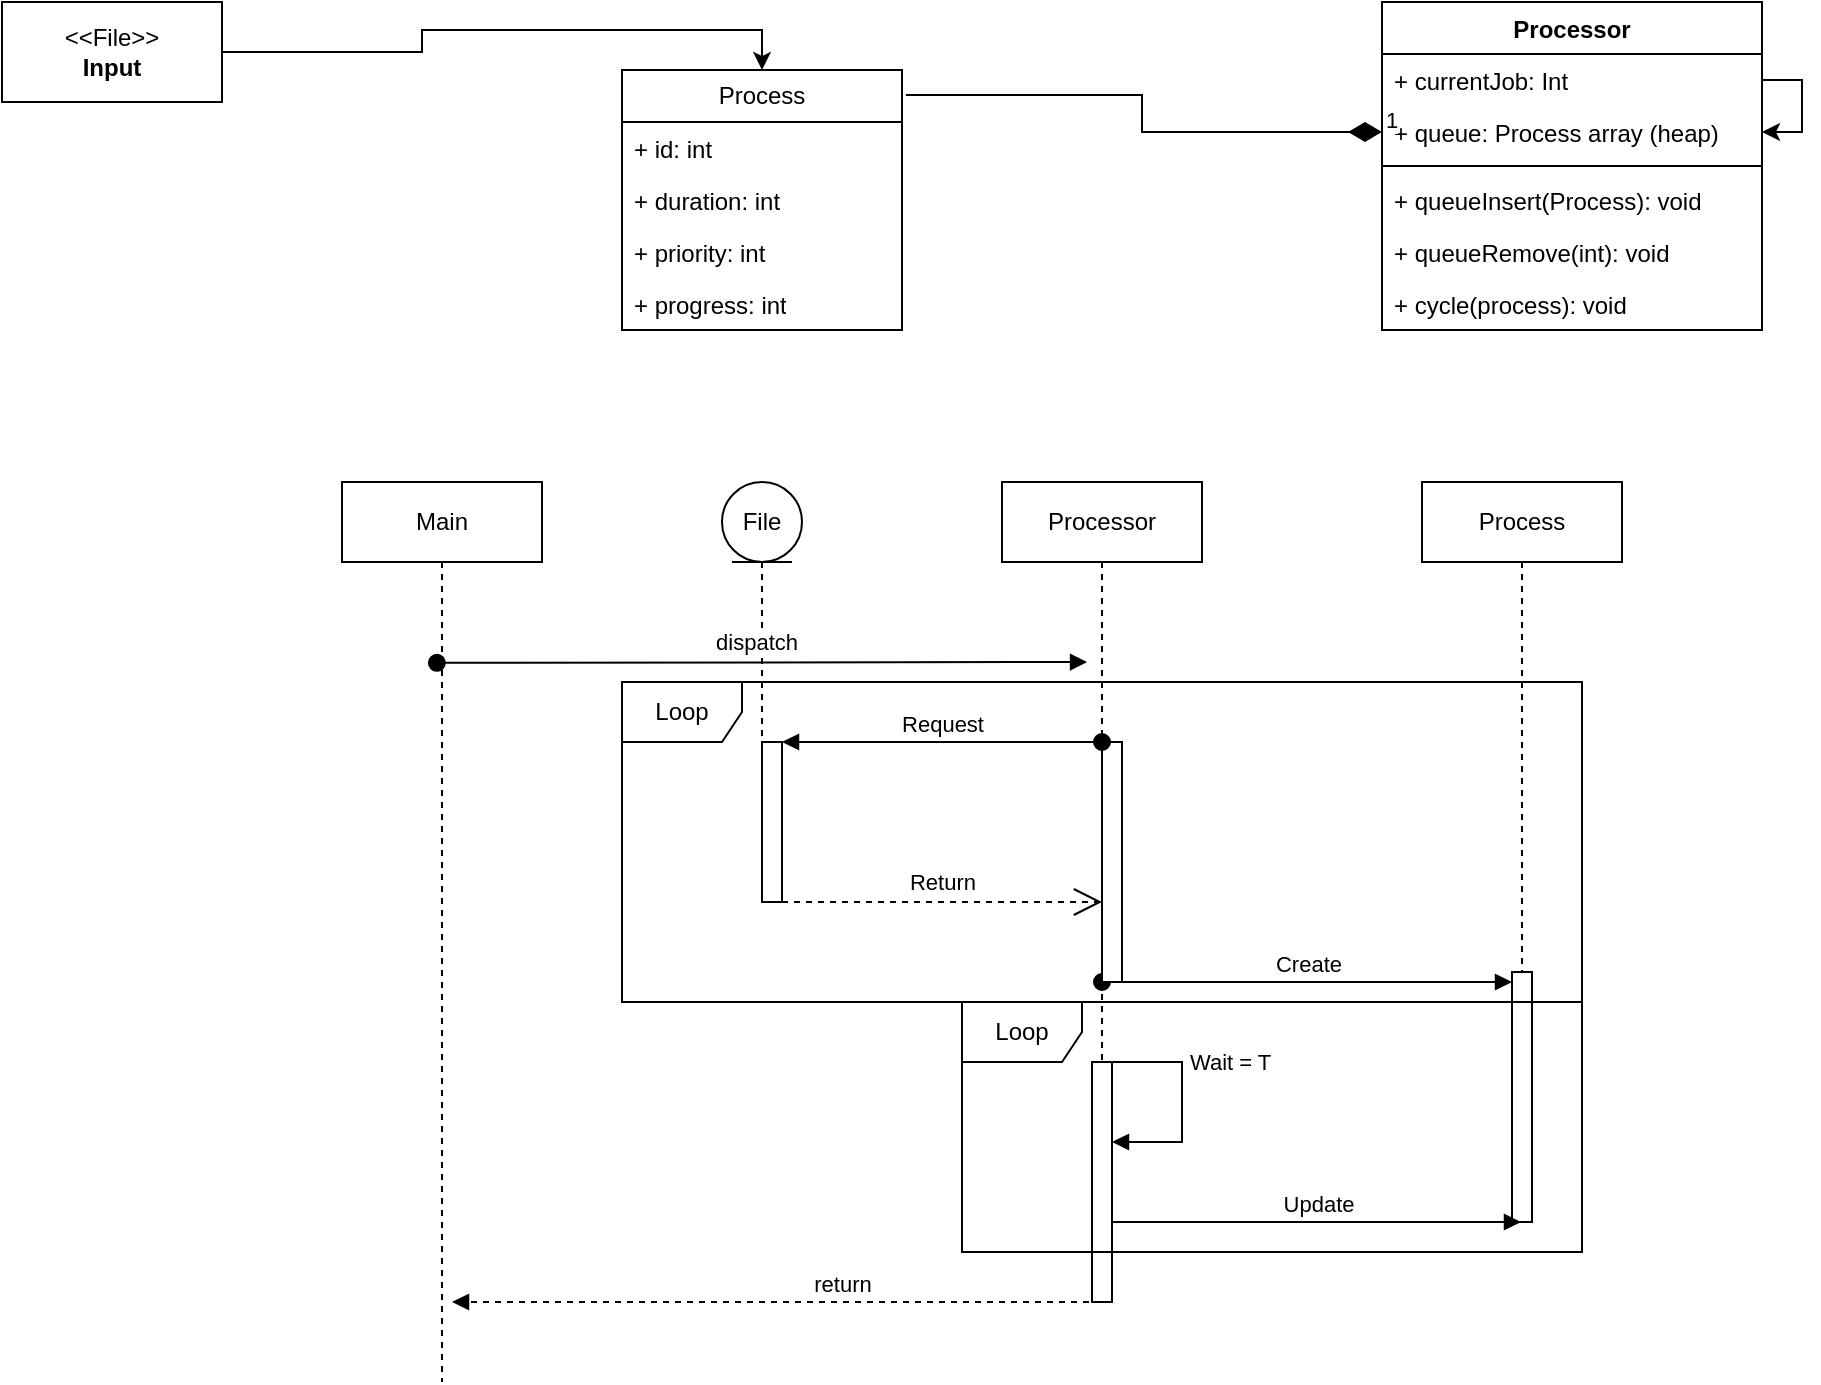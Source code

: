 <mxfile version="21.1.1" type="github">
  <diagram name="Page-1" id="e7e014a7-5840-1c2e-5031-d8a46d1fe8dd">
    <mxGraphModel dx="2443" dy="675" grid="1" gridSize="10" guides="1" tooltips="1" connect="1" arrows="1" fold="1" page="1" pageScale="1" pageWidth="1169" pageHeight="826" background="none" math="0" shadow="0">
      <root>
        <mxCell id="0" />
        <mxCell id="1" parent="0" />
        <mxCell id="6_-7ls5O3npa46uGyjmJ-139" value="return" style="html=1;verticalAlign=bottom;endArrow=block;edgeStyle=elbowEdgeStyle;elbow=vertical;curved=0;rounded=0;dashed=1;" edge="1" parent="1" source="6_-7ls5O3npa46uGyjmJ-87">
          <mxGeometry x="-0.202" relative="1" as="geometry">
            <mxPoint x="350" y="660" as="sourcePoint" />
            <mxPoint x="195" y="800" as="targetPoint" />
            <Array as="points">
              <mxPoint x="400" y="800" />
              <mxPoint x="480" y="800" />
              <mxPoint x="520" y="830" />
            </Array>
            <mxPoint as="offset" />
          </mxGeometry>
        </mxCell>
        <mxCell id="6_-7ls5O3npa46uGyjmJ-41" value="Process" style="swimlane;fontStyle=0;childLayout=stackLayout;horizontal=1;startSize=26;fillColor=none;horizontalStack=0;resizeParent=1;resizeParentMax=0;resizeLast=0;collapsible=1;marginBottom=0;whiteSpace=wrap;html=1;" vertex="1" parent="1">
          <mxGeometry x="280" y="184" width="140" height="130" as="geometry" />
        </mxCell>
        <mxCell id="6_-7ls5O3npa46uGyjmJ-42" value="+ id: int" style="text;strokeColor=none;fillColor=none;align=left;verticalAlign=top;spacingLeft=4;spacingRight=4;overflow=hidden;rotatable=0;points=[[0,0.5],[1,0.5]];portConstraint=eastwest;whiteSpace=wrap;html=1;" vertex="1" parent="6_-7ls5O3npa46uGyjmJ-41">
          <mxGeometry y="26" width="140" height="26" as="geometry" />
        </mxCell>
        <mxCell id="6_-7ls5O3npa46uGyjmJ-43" value="+ duration: int" style="text;strokeColor=none;fillColor=none;align=left;verticalAlign=top;spacingLeft=4;spacingRight=4;overflow=hidden;rotatable=0;points=[[0,0.5],[1,0.5]];portConstraint=eastwest;whiteSpace=wrap;html=1;" vertex="1" parent="6_-7ls5O3npa46uGyjmJ-41">
          <mxGeometry y="52" width="140" height="26" as="geometry" />
        </mxCell>
        <mxCell id="6_-7ls5O3npa46uGyjmJ-44" value="+ priority: int" style="text;strokeColor=none;fillColor=none;align=left;verticalAlign=top;spacingLeft=4;spacingRight=4;overflow=hidden;rotatable=0;points=[[0,0.5],[1,0.5]];portConstraint=eastwest;whiteSpace=wrap;html=1;" vertex="1" parent="6_-7ls5O3npa46uGyjmJ-41">
          <mxGeometry y="78" width="140" height="26" as="geometry" />
        </mxCell>
        <mxCell id="6_-7ls5O3npa46uGyjmJ-73" value="+ progress: int" style="text;strokeColor=none;fillColor=none;align=left;verticalAlign=top;spacingLeft=4;spacingRight=4;overflow=hidden;rotatable=0;points=[[0,0.5],[1,0.5]];portConstraint=eastwest;whiteSpace=wrap;html=1;" vertex="1" parent="6_-7ls5O3npa46uGyjmJ-41">
          <mxGeometry y="104" width="140" height="26" as="geometry" />
        </mxCell>
        <mxCell id="6_-7ls5O3npa46uGyjmJ-52" style="edgeStyle=orthogonalEdgeStyle;rounded=0;orthogonalLoop=1;jettySize=auto;html=1;exitX=1;exitY=0.5;exitDx=0;exitDy=0;entryX=0.5;entryY=0;entryDx=0;entryDy=0;" edge="1" parent="1" source="6_-7ls5O3npa46uGyjmJ-72" target="6_-7ls5O3npa46uGyjmJ-41">
          <mxGeometry relative="1" as="geometry">
            <mxPoint x="80" y="176" as="sourcePoint" />
          </mxGeometry>
        </mxCell>
        <mxCell id="6_-7ls5O3npa46uGyjmJ-53" value="Processor" style="swimlane;fontStyle=1;align=center;verticalAlign=top;childLayout=stackLayout;horizontal=1;startSize=26;horizontalStack=0;resizeParent=1;resizeParentMax=0;resizeLast=0;collapsible=1;marginBottom=0;whiteSpace=wrap;html=1;" vertex="1" parent="1">
          <mxGeometry x="660" y="150" width="190" height="164" as="geometry" />
        </mxCell>
        <mxCell id="6_-7ls5O3npa46uGyjmJ-66" style="edgeStyle=orthogonalEdgeStyle;rounded=0;orthogonalLoop=1;jettySize=auto;html=1;exitX=1;exitY=0.5;exitDx=0;exitDy=0;" edge="1" parent="6_-7ls5O3npa46uGyjmJ-53" source="6_-7ls5O3npa46uGyjmJ-54" target="6_-7ls5O3npa46uGyjmJ-64">
          <mxGeometry relative="1" as="geometry">
            <mxPoint x="190" y="70" as="targetPoint" />
          </mxGeometry>
        </mxCell>
        <mxCell id="6_-7ls5O3npa46uGyjmJ-54" value="+ currentJob: Int" style="text;strokeColor=none;fillColor=none;align=left;verticalAlign=top;spacingLeft=4;spacingRight=4;overflow=hidden;rotatable=0;points=[[0,0.5],[1,0.5]];portConstraint=eastwest;whiteSpace=wrap;html=1;" vertex="1" parent="6_-7ls5O3npa46uGyjmJ-53">
          <mxGeometry y="26" width="190" height="26" as="geometry" />
        </mxCell>
        <mxCell id="6_-7ls5O3npa46uGyjmJ-64" value="+ queue: Process array (heap)" style="text;strokeColor=none;fillColor=none;align=left;verticalAlign=top;spacingLeft=4;spacingRight=4;overflow=hidden;rotatable=0;points=[[0,0.5],[1,0.5]];portConstraint=eastwest;whiteSpace=wrap;html=1;fontStyle=0" vertex="1" parent="6_-7ls5O3npa46uGyjmJ-53">
          <mxGeometry y="52" width="190" height="26" as="geometry" />
        </mxCell>
        <mxCell id="6_-7ls5O3npa46uGyjmJ-55" value="" style="line;strokeWidth=1;fillColor=none;align=left;verticalAlign=middle;spacingTop=-1;spacingLeft=3;spacingRight=3;rotatable=0;labelPosition=right;points=[];portConstraint=eastwest;strokeColor=inherit;" vertex="1" parent="6_-7ls5O3npa46uGyjmJ-53">
          <mxGeometry y="78" width="190" height="8" as="geometry" />
        </mxCell>
        <mxCell id="6_-7ls5O3npa46uGyjmJ-56" value="+ queueInsert(Process): void" style="text;strokeColor=none;fillColor=none;align=left;verticalAlign=top;spacingLeft=4;spacingRight=4;overflow=hidden;rotatable=0;points=[[0,0.5],[1,0.5]];portConstraint=eastwest;whiteSpace=wrap;html=1;" vertex="1" parent="6_-7ls5O3npa46uGyjmJ-53">
          <mxGeometry y="86" width="190" height="26" as="geometry" />
        </mxCell>
        <mxCell id="6_-7ls5O3npa46uGyjmJ-69" value="+ queueRemove(int): void" style="text;strokeColor=none;fillColor=none;align=left;verticalAlign=top;spacingLeft=4;spacingRight=4;overflow=hidden;rotatable=0;points=[[0,0.5],[1,0.5]];portConstraint=eastwest;whiteSpace=wrap;html=1;" vertex="1" parent="6_-7ls5O3npa46uGyjmJ-53">
          <mxGeometry y="112" width="190" height="26" as="geometry" />
        </mxCell>
        <mxCell id="6_-7ls5O3npa46uGyjmJ-74" value="+ cycle(process): void" style="text;strokeColor=none;fillColor=none;align=left;verticalAlign=top;spacingLeft=4;spacingRight=4;overflow=hidden;rotatable=0;points=[[0,0.5],[1,0.5]];portConstraint=eastwest;whiteSpace=wrap;html=1;" vertex="1" parent="6_-7ls5O3npa46uGyjmJ-53">
          <mxGeometry y="138" width="190" height="26" as="geometry" />
        </mxCell>
        <mxCell id="6_-7ls5O3npa46uGyjmJ-65" value="1" style="endArrow=none;html=1;endSize=12;startArrow=diamondThin;startSize=14;startFill=1;edgeStyle=orthogonalEdgeStyle;align=left;verticalAlign=bottom;rounded=0;exitX=0;exitY=0.5;exitDx=0;exitDy=0;entryX=1.014;entryY=0.096;entryDx=0;entryDy=0;entryPerimeter=0;endFill=0;" edge="1" parent="1" source="6_-7ls5O3npa46uGyjmJ-64" target="6_-7ls5O3npa46uGyjmJ-41">
          <mxGeometry x="-1" y="3" relative="1" as="geometry">
            <mxPoint x="520" y="350" as="sourcePoint" />
            <mxPoint x="680" y="350" as="targetPoint" />
          </mxGeometry>
        </mxCell>
        <mxCell id="6_-7ls5O3npa46uGyjmJ-72" value="&lt;div&gt;&amp;lt;&amp;lt;File&amp;gt;&amp;gt;&lt;br&gt;&lt;b&gt;Input&lt;/b&gt;&lt;br&gt;&lt;/div&gt;" style="html=1;whiteSpace=wrap;" vertex="1" parent="1">
          <mxGeometry x="-30" y="150" width="110" height="50" as="geometry" />
        </mxCell>
        <mxCell id="6_-7ls5O3npa46uGyjmJ-80" value="File" style="shape=umlLifeline;perimeter=lifelinePerimeter;whiteSpace=wrap;html=1;container=1;dropTarget=0;collapsible=0;recursiveResize=0;outlineConnect=0;portConstraint=eastwest;newEdgeStyle={&quot;edgeStyle&quot;:&quot;elbowEdgeStyle&quot;,&quot;elbow&quot;:&quot;vertical&quot;,&quot;curved&quot;:0,&quot;rounded&quot;:0};participant=umlEntity;" vertex="1" parent="1">
          <mxGeometry x="330" y="390" width="40" height="210" as="geometry" />
        </mxCell>
        <mxCell id="6_-7ls5O3npa46uGyjmJ-105" value="" style="html=1;points=[];perimeter=orthogonalPerimeter;outlineConnect=0;targetShapes=umlLifeline;portConstraint=eastwest;newEdgeStyle={&quot;edgeStyle&quot;:&quot;elbowEdgeStyle&quot;,&quot;elbow&quot;:&quot;vertical&quot;,&quot;curved&quot;:0,&quot;rounded&quot;:0};" vertex="1" parent="6_-7ls5O3npa46uGyjmJ-80">
          <mxGeometry x="20" y="130" width="10" height="80" as="geometry" />
        </mxCell>
        <mxCell id="6_-7ls5O3npa46uGyjmJ-85" value="Main" style="shape=umlLifeline;perimeter=lifelinePerimeter;whiteSpace=wrap;html=1;container=1;dropTarget=0;collapsible=0;recursiveResize=0;outlineConnect=0;portConstraint=eastwest;newEdgeStyle={&quot;edgeStyle&quot;:&quot;elbowEdgeStyle&quot;,&quot;elbow&quot;:&quot;vertical&quot;,&quot;curved&quot;:0,&quot;rounded&quot;:0};" vertex="1" parent="1">
          <mxGeometry x="140" y="390" width="100" height="450" as="geometry" />
        </mxCell>
        <mxCell id="6_-7ls5O3npa46uGyjmJ-86" value="Process" style="shape=umlLifeline;perimeter=lifelinePerimeter;whiteSpace=wrap;html=1;container=1;dropTarget=0;collapsible=0;recursiveResize=0;outlineConnect=0;portConstraint=eastwest;newEdgeStyle={&quot;edgeStyle&quot;:&quot;elbowEdgeStyle&quot;,&quot;elbow&quot;:&quot;vertical&quot;,&quot;curved&quot;:0,&quot;rounded&quot;:0};" vertex="1" parent="1">
          <mxGeometry x="680" y="390" width="100" height="370" as="geometry" />
        </mxCell>
        <mxCell id="6_-7ls5O3npa46uGyjmJ-109" value="" style="html=1;points=[];perimeter=orthogonalPerimeter;outlineConnect=0;targetShapes=umlLifeline;portConstraint=eastwest;newEdgeStyle={&quot;edgeStyle&quot;:&quot;elbowEdgeStyle&quot;,&quot;elbow&quot;:&quot;vertical&quot;,&quot;curved&quot;:0,&quot;rounded&quot;:0};" vertex="1" parent="6_-7ls5O3npa46uGyjmJ-86">
          <mxGeometry x="45" y="245" width="10" height="125" as="geometry" />
        </mxCell>
        <mxCell id="6_-7ls5O3npa46uGyjmJ-87" value="Processor" style="shape=umlLifeline;perimeter=lifelinePerimeter;whiteSpace=wrap;html=1;container=1;dropTarget=0;collapsible=0;recursiveResize=0;outlineConnect=0;portConstraint=eastwest;newEdgeStyle={&quot;edgeStyle&quot;:&quot;elbowEdgeStyle&quot;,&quot;elbow&quot;:&quot;vertical&quot;,&quot;curved&quot;:0,&quot;rounded&quot;:0};" vertex="1" parent="1">
          <mxGeometry x="470" y="390" width="100" height="410" as="geometry" />
        </mxCell>
        <mxCell id="6_-7ls5O3npa46uGyjmJ-113" value="" style="html=1;points=[];perimeter=orthogonalPerimeter;outlineConnect=0;targetShapes=umlLifeline;portConstraint=eastwest;newEdgeStyle={&quot;edgeStyle&quot;:&quot;elbowEdgeStyle&quot;,&quot;elbow&quot;:&quot;vertical&quot;,&quot;curved&quot;:0,&quot;rounded&quot;:0};" vertex="1" parent="6_-7ls5O3npa46uGyjmJ-87">
          <mxGeometry x="45" y="290" width="10" height="120" as="geometry" />
        </mxCell>
        <mxCell id="6_-7ls5O3npa46uGyjmJ-114" value="Wait = T" style="html=1;align=left;spacingLeft=2;endArrow=block;rounded=0;edgeStyle=orthogonalEdgeStyle;curved=0;rounded=0;" edge="1" target="6_-7ls5O3npa46uGyjmJ-113" parent="6_-7ls5O3npa46uGyjmJ-87">
          <mxGeometry relative="1" as="geometry">
            <mxPoint x="55.0" y="330.0" as="sourcePoint" />
            <Array as="points">
              <mxPoint x="55" y="290" />
              <mxPoint x="90" y="290" />
              <mxPoint x="90" y="330" />
            </Array>
          </mxGeometry>
        </mxCell>
        <mxCell id="6_-7ls5O3npa46uGyjmJ-92" value="dispatch" style="html=1;verticalAlign=bottom;startArrow=oval;endArrow=block;startSize=8;edgeStyle=elbowEdgeStyle;elbow=vertical;curved=0;rounded=0;" edge="1" parent="1">
          <mxGeometry x="-0.017" y="1" relative="1" as="geometry">
            <mxPoint x="187.45" y="480.41" as="sourcePoint" />
            <mxPoint x="512.54" y="479.998" as="targetPoint" />
            <mxPoint as="offset" />
          </mxGeometry>
        </mxCell>
        <mxCell id="6_-7ls5O3npa46uGyjmJ-107" value="Return" style="endArrow=open;endSize=12;dashed=1;html=1;rounded=0;" edge="1" parent="1" source="6_-7ls5O3npa46uGyjmJ-105" target="6_-7ls5O3npa46uGyjmJ-132">
          <mxGeometry x="0.003" y="10" width="160" relative="1" as="geometry">
            <mxPoint x="360" y="500" as="sourcePoint" />
            <mxPoint x="515.0" y="600.0" as="targetPoint" />
            <Array as="points">
              <mxPoint x="410" y="600" />
            </Array>
            <mxPoint as="offset" />
          </mxGeometry>
        </mxCell>
        <mxCell id="6_-7ls5O3npa46uGyjmJ-110" value="Create" style="html=1;verticalAlign=bottom;startArrow=oval;endArrow=block;startSize=8;edgeStyle=elbowEdgeStyle;elbow=vertical;curved=0;rounded=0;" edge="1" target="6_-7ls5O3npa46uGyjmJ-109" parent="1" source="6_-7ls5O3npa46uGyjmJ-87">
          <mxGeometry relative="1" as="geometry">
            <mxPoint x="660.0" y="700.118" as="sourcePoint" />
            <Array as="points">
              <mxPoint x="660" y="640" />
              <mxPoint x="540" y="630" />
              <mxPoint x="660" y="600" />
            </Array>
          </mxGeometry>
        </mxCell>
        <mxCell id="6_-7ls5O3npa46uGyjmJ-112" value="Loop " style="shape=umlFrame;whiteSpace=wrap;html=1;pointerEvents=0;" vertex="1" parent="1">
          <mxGeometry x="280" y="490" width="480" height="160" as="geometry" />
        </mxCell>
        <mxCell id="6_-7ls5O3npa46uGyjmJ-123" value="Update" style="html=1;verticalAlign=bottom;endArrow=block;edgeStyle=elbowEdgeStyle;elbow=vertical;curved=0;rounded=0;" edge="1" target="6_-7ls5O3npa46uGyjmJ-86" parent="1" source="6_-7ls5O3npa46uGyjmJ-113">
          <mxGeometry relative="1" as="geometry">
            <mxPoint x="584" y="850.47" as="sourcePoint" />
            <mxPoint x="654" y="850.706" as="targetPoint" />
            <Array as="points">
              <mxPoint x="580" y="760" />
              <mxPoint x="600" y="800" />
              <mxPoint x="540" y="830" />
            </Array>
          </mxGeometry>
        </mxCell>
        <mxCell id="6_-7ls5O3npa46uGyjmJ-127" value="Loop" style="shape=umlFrame;whiteSpace=wrap;html=1;pointerEvents=0;" vertex="1" parent="1">
          <mxGeometry x="450" y="650" width="310" height="125" as="geometry" />
        </mxCell>
        <mxCell id="6_-7ls5O3npa46uGyjmJ-132" value="" style="html=1;points=[];perimeter=orthogonalPerimeter;outlineConnect=0;targetShapes=umlLifeline;portConstraint=eastwest;newEdgeStyle={&quot;edgeStyle&quot;:&quot;elbowEdgeStyle&quot;,&quot;elbow&quot;:&quot;vertical&quot;,&quot;curved&quot;:0,&quot;rounded&quot;:0};" vertex="1" parent="1">
          <mxGeometry x="520" y="520" width="10" height="120" as="geometry" />
        </mxCell>
        <mxCell id="6_-7ls5O3npa46uGyjmJ-106" value="Request" style="html=1;verticalAlign=bottom;startArrow=oval;endArrow=block;startSize=8;edgeStyle=elbowEdgeStyle;elbow=vertical;curved=0;rounded=0;" edge="1" target="6_-7ls5O3npa46uGyjmJ-105" parent="1" source="6_-7ls5O3npa46uGyjmJ-132">
          <mxGeometry relative="1" as="geometry">
            <mxPoint x="545" y="540" as="sourcePoint" />
            <Array as="points">
              <mxPoint x="460" y="520" />
              <mxPoint x="400" y="510" />
              <mxPoint x="470" y="500" />
            </Array>
          </mxGeometry>
        </mxCell>
      </root>
    </mxGraphModel>
  </diagram>
</mxfile>
